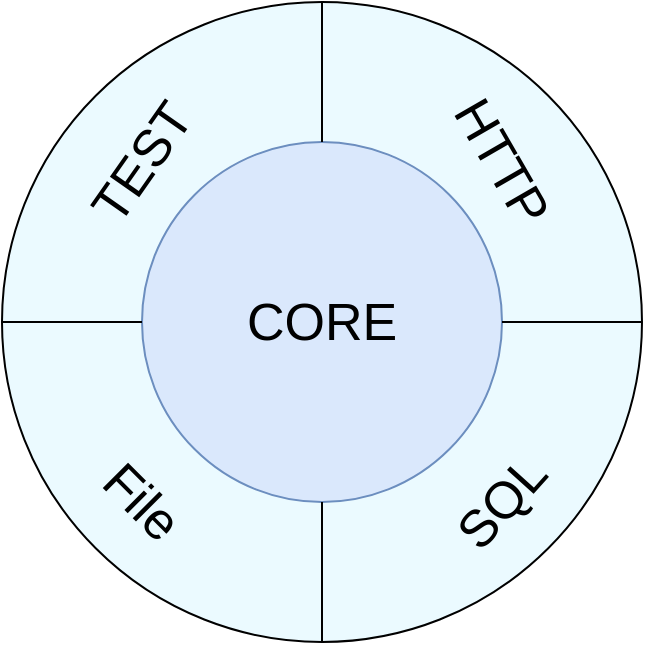 <mxfile version="13.0.3" type="device"><diagram id="ipam6RnPT2Cp8mb1qWiw" name="Page-1"><mxGraphModel dx="786" dy="580" grid="1" gridSize="10" guides="1" tooltips="1" connect="1" arrows="1" fold="1" page="1" pageScale="1" pageWidth="850" pageHeight="1100" math="0" shadow="0"><root><mxCell id="0"/><mxCell id="1" parent="0"/><mxCell id="7RQyz9TDI0b8sWB_fGFn-1" value="" style="ellipse;whiteSpace=wrap;html=1;aspect=fixed;fillColor=#EBFAFF;" vertex="1" parent="1"><mxGeometry x="10" y="10" width="320" height="320" as="geometry"/></mxCell><mxCell id="7RQyz9TDI0b8sWB_fGFn-2" value="" style="ellipse;whiteSpace=wrap;html=1;aspect=fixed;fillColor=#dae8fc;strokeColor=#6c8ebf;" vertex="1" parent="1"><mxGeometry x="80" y="80" width="180" height="180" as="geometry"/></mxCell><mxCell id="7RQyz9TDI0b8sWB_fGFn-3" value="" style="endArrow=none;html=1;entryX=0;entryY=0.5;entryDx=0;entryDy=0;exitX=0;exitY=0.5;exitDx=0;exitDy=0;" edge="1" parent="1" source="7RQyz9TDI0b8sWB_fGFn-1" target="7RQyz9TDI0b8sWB_fGFn-2"><mxGeometry width="50" height="50" relative="1" as="geometry"><mxPoint x="150" y="280" as="sourcePoint"/><mxPoint x="200" y="230" as="targetPoint"/></mxGeometry></mxCell><mxCell id="7RQyz9TDI0b8sWB_fGFn-4" value="" style="endArrow=none;html=1;entryX=0.5;entryY=1;entryDx=0;entryDy=0;exitX=0.5;exitY=1;exitDx=0;exitDy=0;" edge="1" parent="1" source="7RQyz9TDI0b8sWB_fGFn-2" target="7RQyz9TDI0b8sWB_fGFn-1"><mxGeometry width="50" height="50" relative="1" as="geometry"><mxPoint x="90" y="420" as="sourcePoint"/><mxPoint x="140" y="370" as="targetPoint"/></mxGeometry></mxCell><mxCell id="7RQyz9TDI0b8sWB_fGFn-5" value="" style="endArrow=none;html=1;entryX=1;entryY=0.5;entryDx=0;entryDy=0;" edge="1" parent="1" source="7RQyz9TDI0b8sWB_fGFn-1" target="7RQyz9TDI0b8sWB_fGFn-2"><mxGeometry width="50" height="50" relative="1" as="geometry"><mxPoint x="410" y="370" as="sourcePoint"/><mxPoint x="460" y="320" as="targetPoint"/></mxGeometry></mxCell><mxCell id="7RQyz9TDI0b8sWB_fGFn-6" value="" style="endArrow=none;html=1;exitX=0.5;exitY=0;exitDx=0;exitDy=0;" edge="1" parent="1" source="7RQyz9TDI0b8sWB_fGFn-2" target="7RQyz9TDI0b8sWB_fGFn-1"><mxGeometry width="50" height="50" relative="1" as="geometry"><mxPoint x="-110" y="110" as="sourcePoint"/><mxPoint x="-60" y="60" as="targetPoint"/></mxGeometry></mxCell><mxCell id="7RQyz9TDI0b8sWB_fGFn-7" value="&lt;font style=&quot;font-size: 26px&quot;&gt;TEST&lt;/font&gt;" style="text;html=1;strokeColor=none;fillColor=none;align=center;verticalAlign=middle;whiteSpace=wrap;rounded=0;rotation=-55;" vertex="1" parent="1"><mxGeometry x="60" y="80" width="40" height="20" as="geometry"/></mxCell><mxCell id="7RQyz9TDI0b8sWB_fGFn-8" value="&lt;font style=&quot;font-size: 26px&quot;&gt;HTTP&lt;/font&gt;" style="text;html=1;strokeColor=none;fillColor=none;align=center;verticalAlign=middle;whiteSpace=wrap;rounded=0;rotation=60;" vertex="1" parent="1"><mxGeometry x="240" y="80" width="40" height="20" as="geometry"/></mxCell><mxCell id="7RQyz9TDI0b8sWB_fGFn-12" value="&lt;font style=&quot;font-size: 26px&quot;&gt;SQL&lt;/font&gt;" style="text;html=1;strokeColor=none;fillColor=none;align=center;verticalAlign=middle;whiteSpace=wrap;rounded=0;rotation=-48;" vertex="1" parent="1"><mxGeometry x="240" y="250" width="40" height="20" as="geometry"/></mxCell><mxCell id="7RQyz9TDI0b8sWB_fGFn-13" value="&lt;font style=&quot;font-size: 26px&quot;&gt;File&lt;/font&gt;" style="text;html=1;strokeColor=none;fillColor=none;align=center;verticalAlign=middle;whiteSpace=wrap;rounded=0;rotation=45;" vertex="1" parent="1"><mxGeometry x="60" y="250" width="40" height="20" as="geometry"/></mxCell><mxCell id="7RQyz9TDI0b8sWB_fGFn-15" value="&lt;font style=&quot;font-size: 26px&quot;&gt;CORE&lt;/font&gt;" style="text;html=1;strokeColor=none;fillColor=none;align=center;verticalAlign=middle;whiteSpace=wrap;rounded=0;rotation=0;" vertex="1" parent="1"><mxGeometry x="150" y="160" width="40" height="20" as="geometry"/></mxCell></root></mxGraphModel></diagram></mxfile>